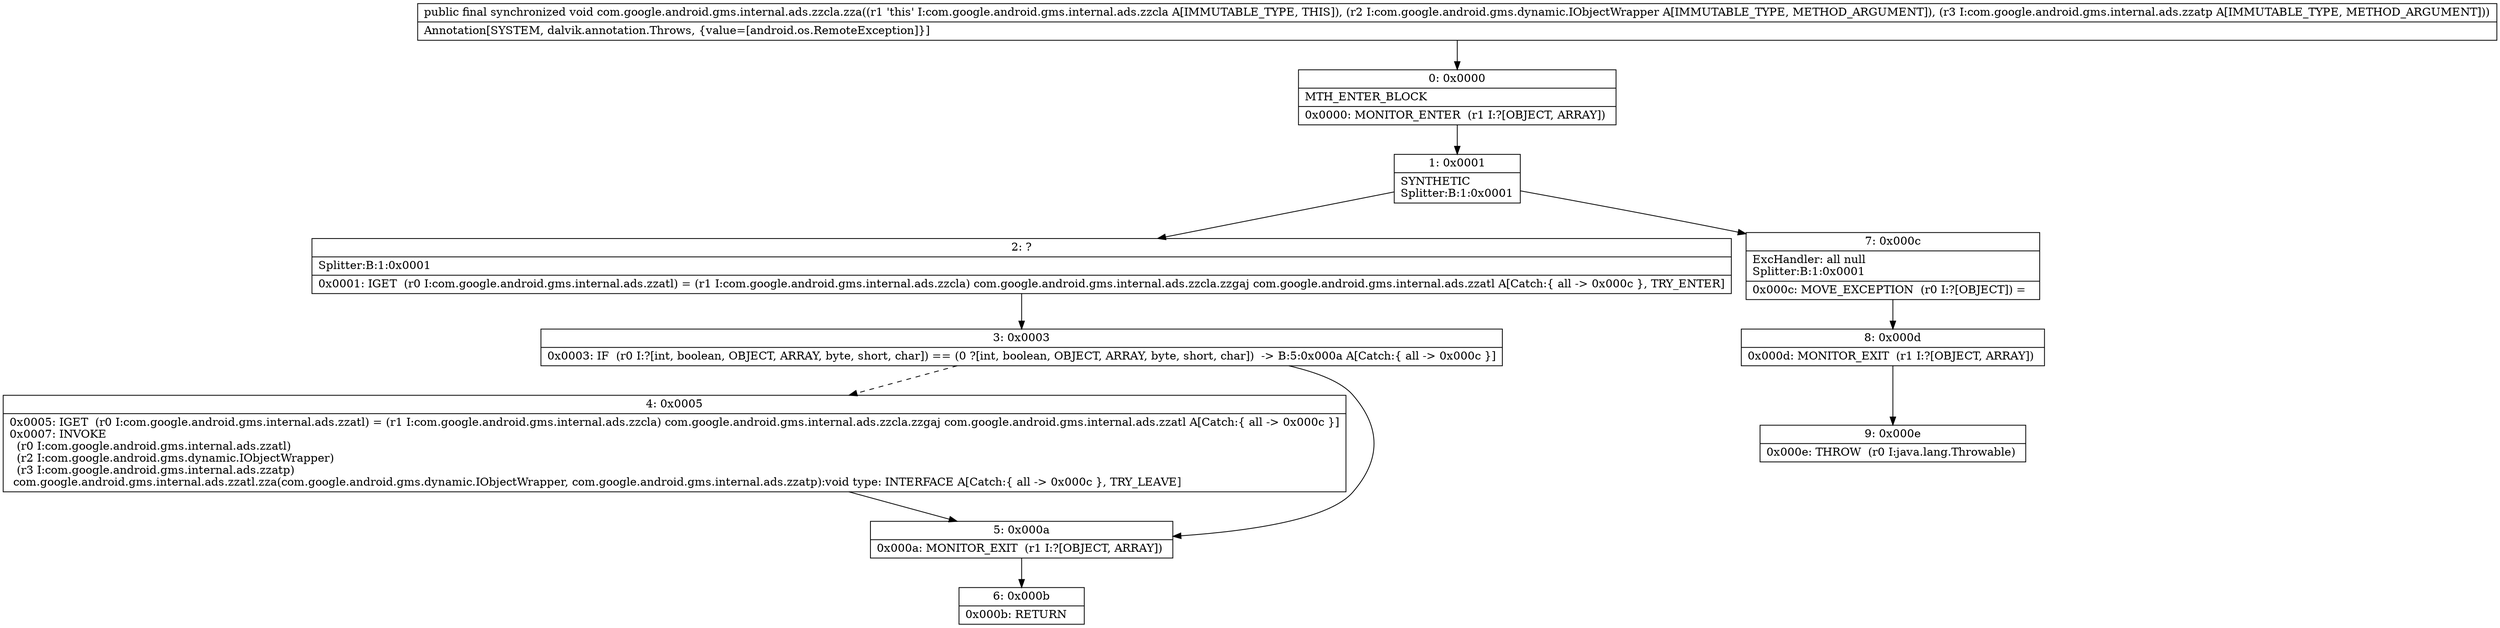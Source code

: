 digraph "CFG forcom.google.android.gms.internal.ads.zzcla.zza(Lcom\/google\/android\/gms\/dynamic\/IObjectWrapper;Lcom\/google\/android\/gms\/internal\/ads\/zzatp;)V" {
Node_0 [shape=record,label="{0\:\ 0x0000|MTH_ENTER_BLOCK\l|0x0000: MONITOR_ENTER  (r1 I:?[OBJECT, ARRAY]) \l}"];
Node_1 [shape=record,label="{1\:\ 0x0001|SYNTHETIC\lSplitter:B:1:0x0001\l}"];
Node_2 [shape=record,label="{2\:\ ?|Splitter:B:1:0x0001\l|0x0001: IGET  (r0 I:com.google.android.gms.internal.ads.zzatl) = (r1 I:com.google.android.gms.internal.ads.zzcla) com.google.android.gms.internal.ads.zzcla.zzgaj com.google.android.gms.internal.ads.zzatl A[Catch:\{ all \-\> 0x000c \}, TRY_ENTER]\l}"];
Node_3 [shape=record,label="{3\:\ 0x0003|0x0003: IF  (r0 I:?[int, boolean, OBJECT, ARRAY, byte, short, char]) == (0 ?[int, boolean, OBJECT, ARRAY, byte, short, char])  \-\> B:5:0x000a A[Catch:\{ all \-\> 0x000c \}]\l}"];
Node_4 [shape=record,label="{4\:\ 0x0005|0x0005: IGET  (r0 I:com.google.android.gms.internal.ads.zzatl) = (r1 I:com.google.android.gms.internal.ads.zzcla) com.google.android.gms.internal.ads.zzcla.zzgaj com.google.android.gms.internal.ads.zzatl A[Catch:\{ all \-\> 0x000c \}]\l0x0007: INVOKE  \l  (r0 I:com.google.android.gms.internal.ads.zzatl)\l  (r2 I:com.google.android.gms.dynamic.IObjectWrapper)\l  (r3 I:com.google.android.gms.internal.ads.zzatp)\l com.google.android.gms.internal.ads.zzatl.zza(com.google.android.gms.dynamic.IObjectWrapper, com.google.android.gms.internal.ads.zzatp):void type: INTERFACE A[Catch:\{ all \-\> 0x000c \}, TRY_LEAVE]\l}"];
Node_5 [shape=record,label="{5\:\ 0x000a|0x000a: MONITOR_EXIT  (r1 I:?[OBJECT, ARRAY]) \l}"];
Node_6 [shape=record,label="{6\:\ 0x000b|0x000b: RETURN   \l}"];
Node_7 [shape=record,label="{7\:\ 0x000c|ExcHandler: all null\lSplitter:B:1:0x0001\l|0x000c: MOVE_EXCEPTION  (r0 I:?[OBJECT]) =  \l}"];
Node_8 [shape=record,label="{8\:\ 0x000d|0x000d: MONITOR_EXIT  (r1 I:?[OBJECT, ARRAY]) \l}"];
Node_9 [shape=record,label="{9\:\ 0x000e|0x000e: THROW  (r0 I:java.lang.Throwable) \l}"];
MethodNode[shape=record,label="{public final synchronized void com.google.android.gms.internal.ads.zzcla.zza((r1 'this' I:com.google.android.gms.internal.ads.zzcla A[IMMUTABLE_TYPE, THIS]), (r2 I:com.google.android.gms.dynamic.IObjectWrapper A[IMMUTABLE_TYPE, METHOD_ARGUMENT]), (r3 I:com.google.android.gms.internal.ads.zzatp A[IMMUTABLE_TYPE, METHOD_ARGUMENT]))  | Annotation[SYSTEM, dalvik.annotation.Throws, \{value=[android.os.RemoteException]\}]\l}"];
MethodNode -> Node_0;
Node_0 -> Node_1;
Node_1 -> Node_2;
Node_1 -> Node_7;
Node_2 -> Node_3;
Node_3 -> Node_4[style=dashed];
Node_3 -> Node_5;
Node_4 -> Node_5;
Node_5 -> Node_6;
Node_7 -> Node_8;
Node_8 -> Node_9;
}

